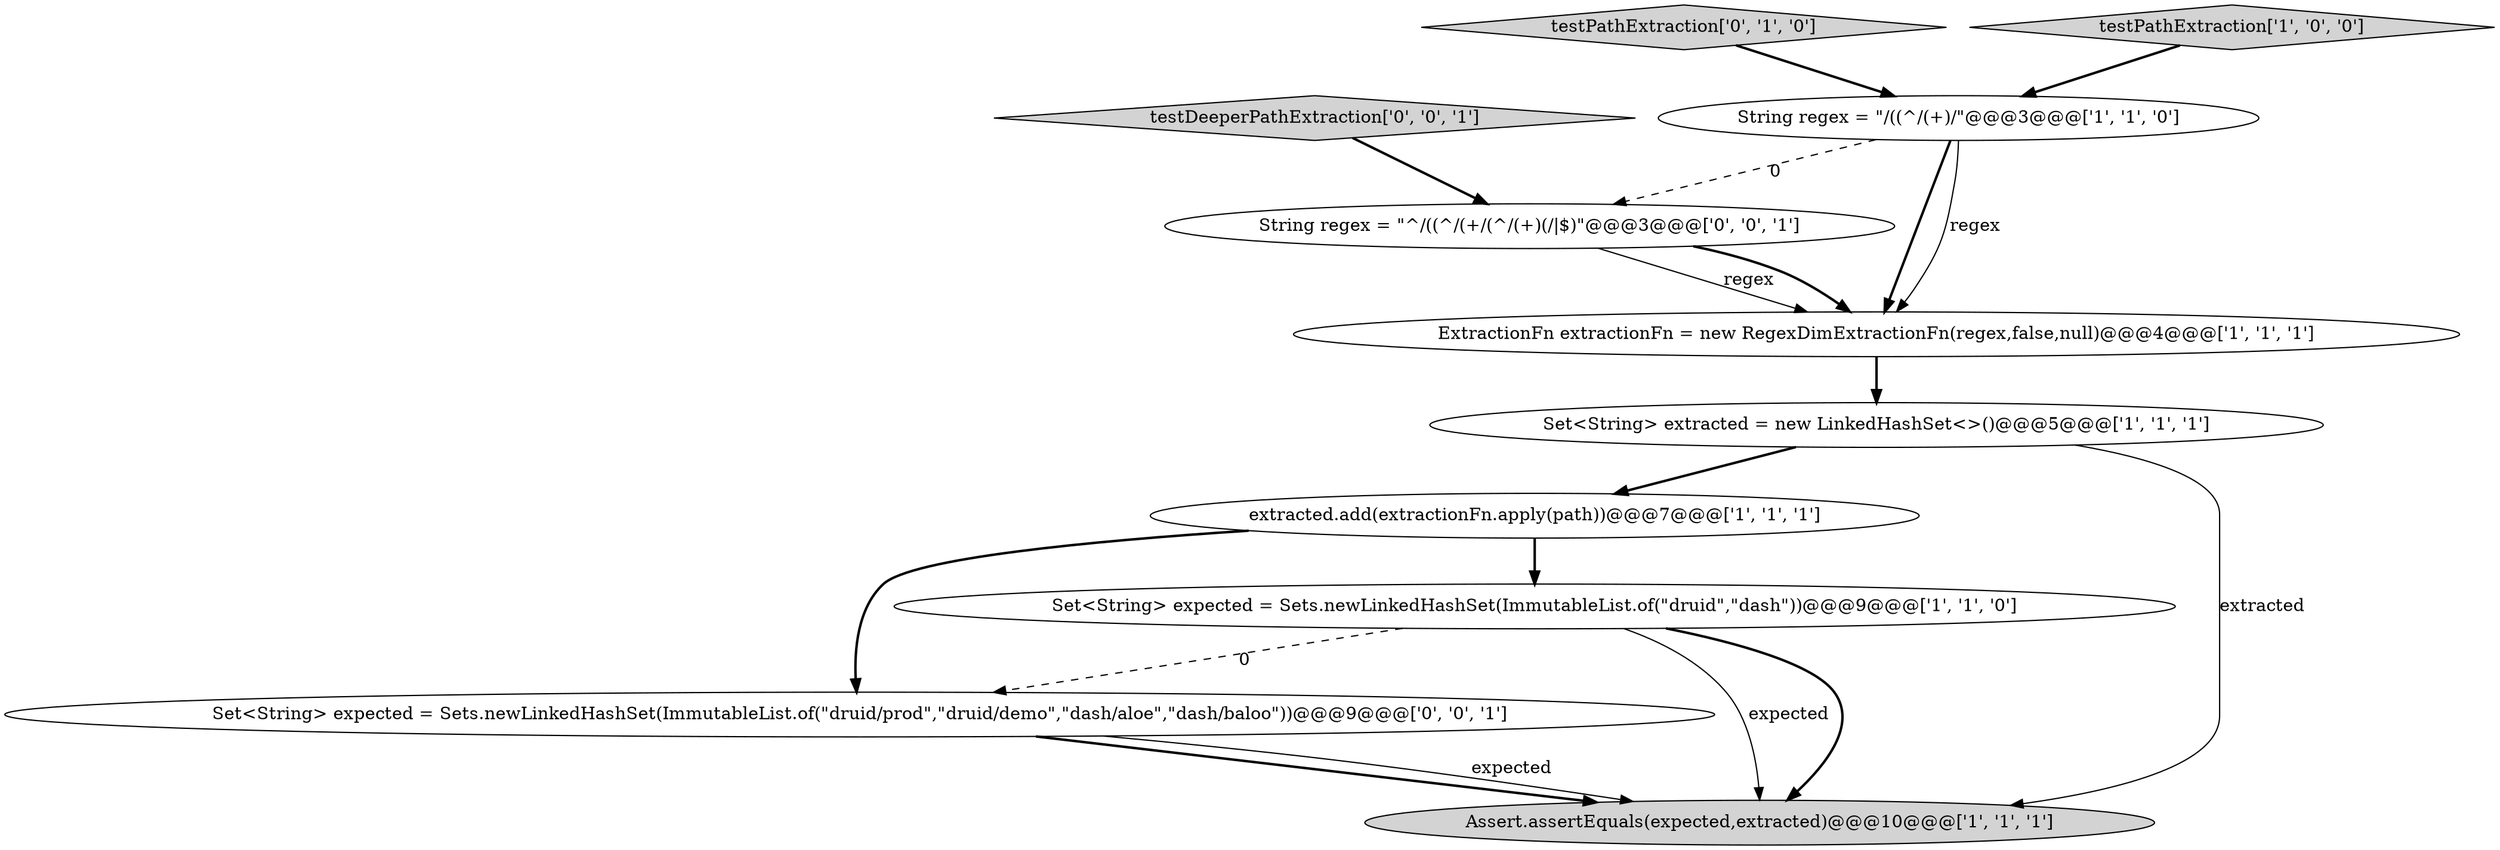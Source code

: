 digraph {
0 [style = filled, label = "extracted.add(extractionFn.apply(path))@@@7@@@['1', '1', '1']", fillcolor = white, shape = ellipse image = "AAA0AAABBB1BBB"];
8 [style = filled, label = "testDeeperPathExtraction['0', '0', '1']", fillcolor = lightgray, shape = diamond image = "AAA0AAABBB3BBB"];
3 [style = filled, label = "Assert.assertEquals(expected,extracted)@@@10@@@['1', '1', '1']", fillcolor = lightgray, shape = ellipse image = "AAA0AAABBB1BBB"];
4 [style = filled, label = "ExtractionFn extractionFn = new RegexDimExtractionFn(regex,false,null)@@@4@@@['1', '1', '1']", fillcolor = white, shape = ellipse image = "AAA0AAABBB1BBB"];
7 [style = filled, label = "testPathExtraction['0', '1', '0']", fillcolor = lightgray, shape = diamond image = "AAA0AAABBB2BBB"];
9 [style = filled, label = "Set<String> expected = Sets.newLinkedHashSet(ImmutableList.of(\"druid/prod\",\"druid/demo\",\"dash/aloe\",\"dash/baloo\"))@@@9@@@['0', '0', '1']", fillcolor = white, shape = ellipse image = "AAA0AAABBB3BBB"];
5 [style = filled, label = "testPathExtraction['1', '0', '0']", fillcolor = lightgray, shape = diamond image = "AAA0AAABBB1BBB"];
10 [style = filled, label = "String regex = \"^/((^/(+/(^/(+)(/|$)\"@@@3@@@['0', '0', '1']", fillcolor = white, shape = ellipse image = "AAA0AAABBB3BBB"];
1 [style = filled, label = "Set<String> extracted = new LinkedHashSet<>()@@@5@@@['1', '1', '1']", fillcolor = white, shape = ellipse image = "AAA0AAABBB1BBB"];
6 [style = filled, label = "String regex = \"/((^/(+)/\"@@@3@@@['1', '1', '0']", fillcolor = white, shape = ellipse image = "AAA0AAABBB1BBB"];
2 [style = filled, label = "Set<String> expected = Sets.newLinkedHashSet(ImmutableList.of(\"druid\",\"dash\"))@@@9@@@['1', '1', '0']", fillcolor = white, shape = ellipse image = "AAA0AAABBB1BBB"];
9->3 [style = bold, label=""];
1->3 [style = solid, label="extracted"];
6->4 [style = bold, label=""];
10->4 [style = solid, label="regex"];
4->1 [style = bold, label=""];
2->3 [style = solid, label="expected"];
7->6 [style = bold, label=""];
10->4 [style = bold, label=""];
1->0 [style = bold, label=""];
0->9 [style = bold, label=""];
5->6 [style = bold, label=""];
8->10 [style = bold, label=""];
6->10 [style = dashed, label="0"];
2->9 [style = dashed, label="0"];
6->4 [style = solid, label="regex"];
2->3 [style = bold, label=""];
0->2 [style = bold, label=""];
9->3 [style = solid, label="expected"];
}
